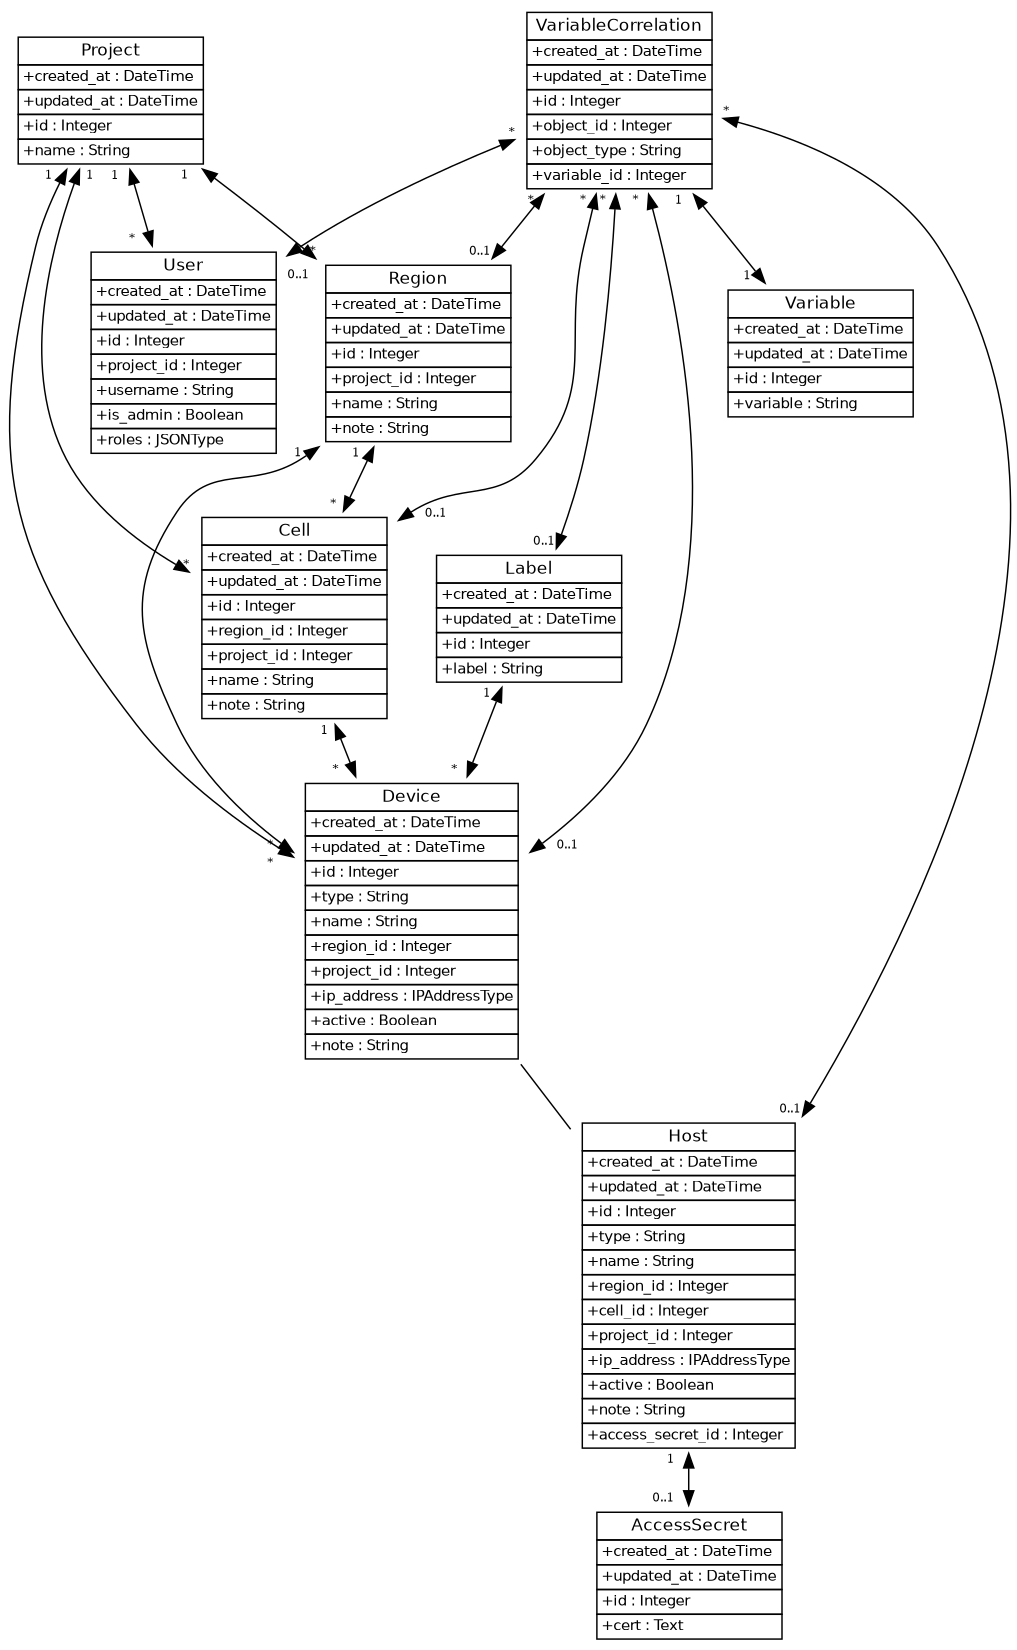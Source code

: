 digraph G
{
    size = "8,11";
    node [shape=plaintext]

    Project [label=<
<TABLE BORDER="0" CELLBORDER="1" CELLSPACING="0">
  <TR><TD><font face="Helvetica" point-size="12">Project</font></TD></TR>
  <TR><TD ALIGN="LEFT"><font face="Helvetica" point-size="10">+created_at : DateTime</font></TD></TR>
  <TR><TD ALIGN="LEFT"><font face="Helvetica" point-size="10">+updated_at : DateTime</font></TD></TR>
  <TR><TD ALIGN="LEFT"><font face="Helvetica" point-size="10">+id : Integer</font></TD></TR>
  <TR><TD ALIGN="LEFT"><font face="Helvetica" point-size="10">+name : String</font></TD></TR>
</TABLE>>];

    Region [label=<
<TABLE BORDER="0" CELLBORDER="1" CELLSPACING="0">
  <TR><TD><font face="Helvetica" point-size="12">Region</font></TD></TR>
  <TR><TD ALIGN="LEFT"><font face="Helvetica" point-size="10">+created_at : DateTime</font></TD></TR>
  <TR><TD ALIGN="LEFT"><font face="Helvetica" point-size="10">+updated_at : DateTime</font></TD></TR>
  <TR><TD ALIGN="LEFT"><font face="Helvetica" point-size="10">+id : Integer</font></TD></TR>
  <TR><TD ALIGN="LEFT"><font face="Helvetica" point-size="10">+project_id : Integer</font></TD></TR>
  <TR><TD ALIGN="LEFT"><font face="Helvetica" point-size="10">+name : String</font></TD></TR>
  <TR><TD ALIGN="LEFT"><font face="Helvetica" point-size="10">+note : String</font></TD></TR>
</TABLE>>];

    User [label=<
<TABLE BORDER="0" CELLBORDER="1" CELLSPACING="0">
  <TR><TD><font face="Helvetica" point-size="12">User</font></TD></TR>
  <TR><TD ALIGN="LEFT"><font face="Helvetica" point-size="10">+created_at : DateTime</font></TD></TR>
  <TR><TD ALIGN="LEFT"><font face="Helvetica" point-size="10">+updated_at : DateTime</font></TD></TR>
  <TR><TD ALIGN="LEFT"><font face="Helvetica" point-size="10">+id : Integer</font></TD></TR>
  <TR><TD ALIGN="LEFT"><font face="Helvetica" point-size="10">+project_id : Integer</font></TD></TR>
  <TR><TD ALIGN="LEFT"><font face="Helvetica" point-size="10">+username : String</font></TD></TR>
  <TR><TD ALIGN="LEFT"><font face="Helvetica" point-size="10">+is_admin : Boolean</font></TD></TR>
  <TR><TD ALIGN="LEFT"><font face="Helvetica" point-size="10">+roles : JSONType</font></TD></TR>
</TABLE>>];

    Cell [label=<
<TABLE BORDER="0" CELLBORDER="1" CELLSPACING="0">
  <TR><TD><font face="Helvetica" point-size="12">Cell</font></TD></TR>
  <TR><TD ALIGN="LEFT"><font face="Helvetica" point-size="10">+created_at : DateTime</font></TD></TR>
  <TR><TD ALIGN="LEFT"><font face="Helvetica" point-size="10">+updated_at : DateTime</font></TD></TR>
  <TR><TD ALIGN="LEFT"><font face="Helvetica" point-size="10">+id : Integer</font></TD></TR>
  <TR><TD ALIGN="LEFT"><font face="Helvetica" point-size="10">+region_id : Integer</font></TD></TR>
  <TR><TD ALIGN="LEFT"><font face="Helvetica" point-size="10">+project_id : Integer</font></TD></TR>
  <TR><TD ALIGN="LEFT"><font face="Helvetica" point-size="10">+name : String</font></TD></TR>
  <TR><TD ALIGN="LEFT"><font face="Helvetica" point-size="10">+note : String</font></TD></TR>
</TABLE>>];

    Device [label=<
<TABLE BORDER="0" CELLBORDER="1" CELLSPACING="0">
  <TR><TD><font face="Helvetica" point-size="12">Device</font></TD></TR>
  <TR><TD ALIGN="LEFT"><font face="Helvetica" point-size="10">+created_at : DateTime</font></TD></TR>
  <TR><TD ALIGN="LEFT"><font face="Helvetica" point-size="10">+updated_at : DateTime</font></TD></TR>
  <TR><TD ALIGN="LEFT"><font face="Helvetica" point-size="10">+id : Integer</font></TD></TR>
  <TR><TD ALIGN="LEFT"><font face="Helvetica" point-size="10">+type : String</font></TD></TR>
  <TR><TD ALIGN="LEFT"><font face="Helvetica" point-size="10">+name : String</font></TD></TR>
  <TR><TD ALIGN="LEFT"><font face="Helvetica" point-size="10">+region_id : Integer</font></TD></TR>
  <TR><TD ALIGN="LEFT"><font face="Helvetica" point-size="10">+project_id : Integer</font></TD></TR>
  <TR><TD ALIGN="LEFT"><font face="Helvetica" point-size="10">+ip_address : IPAddressType</font></TD></TR>
  <TR><TD ALIGN="LEFT"><font face="Helvetica" point-size="10">+active : Boolean</font></TD></TR>
  <TR><TD ALIGN="LEFT"><font face="Helvetica" point-size="10">+note : String</font></TD></TR>
</TABLE>>];

    Label [label=<
<TABLE BORDER="0" CELLBORDER="1" CELLSPACING="0">
  <TR><TD><font face="Helvetica" point-size="12">Label</font></TD></TR>
  <TR><TD ALIGN="LEFT"><font face="Helvetica" point-size="10">+created_at : DateTime</font></TD></TR>
  <TR><TD ALIGN="LEFT"><font face="Helvetica" point-size="10">+updated_at : DateTime</font></TD></TR>
  <TR><TD ALIGN="LEFT"><font face="Helvetica" point-size="10">+id : Integer</font></TD></TR>
  <TR><TD ALIGN="LEFT"><font face="Helvetica" point-size="10">+label : String</font></TD></TR>
</TABLE>>];

    Host [label=<
<TABLE BORDER="0" CELLBORDER="1" CELLSPACING="0">
  <TR><TD><font face="Helvetica" point-size="12">Host</font></TD></TR>
  <TR><TD ALIGN="LEFT"><font face="Helvetica" point-size="10">+created_at : DateTime</font></TD></TR>
  <TR><TD ALIGN="LEFT"><font face="Helvetica" point-size="10">+updated_at : DateTime</font></TD></TR>
  <TR><TD ALIGN="LEFT"><font face="Helvetica" point-size="10">+id : Integer</font></TD></TR>
  <TR><TD ALIGN="LEFT"><font face="Helvetica" point-size="10">+type : String</font></TD></TR>
  <TR><TD ALIGN="LEFT"><font face="Helvetica" point-size="10">+name : String</font></TD></TR>
  <TR><TD ALIGN="LEFT"><font face="Helvetica" point-size="10">+region_id : Integer</font></TD></TR>
  <TR><TD ALIGN="LEFT"><font face="Helvetica" point-size="10">+cell_id : Integer</font></TD></TR>
  <TR><TD ALIGN="LEFT"><font face="Helvetica" point-size="10">+project_id : Integer</font></TD></TR>
  <TR><TD ALIGN="LEFT"><font face="Helvetica" point-size="10">+ip_address : IPAddressType</font></TD></TR>
  <TR><TD ALIGN="LEFT"><font face="Helvetica" point-size="10">+active : Boolean</font></TD></TR>
  <TR><TD ALIGN="LEFT"><font face="Helvetica" point-size="10">+note : String</font></TD></TR>
  <TR><TD ALIGN="LEFT"><font face="Helvetica" point-size="10">+access_secret_id : Integer</font></TD></TR>
</TABLE>>];

    AccessSecret [label=<
<TABLE BORDER="0" CELLBORDER="1" CELLSPACING="0">
  <TR><TD><font face="Helvetica" point-size="12">AccessSecret</font></TD></TR>
  <TR><TD ALIGN="LEFT"><font face="Helvetica" point-size="10">+created_at : DateTime</font></TD></TR>
  <TR><TD ALIGN="LEFT"><font face="Helvetica" point-size="10">+updated_at : DateTime</font></TD></TR>
  <TR><TD ALIGN="LEFT"><font face="Helvetica" point-size="10">+id : Integer</font></TD></TR>
  <TR><TD ALIGN="LEFT"><font face="Helvetica" point-size="10">+cert : Text</font></TD></TR>
</TABLE>>];

    VariableCorrelation [label=<
<TABLE BORDER="0" CELLBORDER="1" CELLSPACING="0">
  <TR><TD><font face="Helvetica" point-size="12">VariableCorrelation</font></TD></TR>
  <TR><TD ALIGN="LEFT"><font face="Helvetica" point-size="10">+created_at : DateTime</font></TD></TR>
  <TR><TD ALIGN="LEFT"><font face="Helvetica" point-size="10">+updated_at : DateTime</font></TD></TR>
  <TR><TD ALIGN="LEFT"><font face="Helvetica" point-size="10">+id : Integer</font></TD></TR>
  <TR><TD ALIGN="LEFT"><font face="Helvetica" point-size="10">+object_id : Integer</font></TD></TR>
  <TR><TD ALIGN="LEFT"><font face="Helvetica" point-size="10">+object_type : String</font></TD></TR>
  <TR><TD ALIGN="LEFT"><font face="Helvetica" point-size="10">+variable_id : Integer</font></TD></TR>
</TABLE>>];

    Variable [label=<
<TABLE BORDER="0" CELLBORDER="1" CELLSPACING="0">
  <TR><TD><font face="Helvetica" point-size="12">Variable</font></TD></TR>
  <TR><TD ALIGN="LEFT"><font face="Helvetica" point-size="10">+created_at : DateTime</font></TD></TR>
  <TR><TD ALIGN="LEFT"><font face="Helvetica" point-size="10">+updated_at : DateTime</font></TD></TR>
  <TR><TD ALIGN="LEFT"><font face="Helvetica" point-size="10">+id : Integer</font></TD></TR>
  <TR><TD ALIGN="LEFT"><font face="Helvetica" point-size="10">+variable : String</font></TD></TR>
</TABLE>>];

    Project -> Region [dir=both headlabel="    *" fontsize="8" taillabel="1    "];
    Project -> User [dir=both  headlabel="*     " fontsize="8"  taillabel="1   "];
    Project -> Cell [dir=both  headlabel="    *" fontsize="8"  taillabel="&nbsp; 1"];
    Region -> Cell [dir=both  headlabel="*  " fontsize="8"  taillabel="1    "];
    Project -> Device [dir=both  headlabel="*      " fontsize="8"  taillabel="1    "];
    Region -> Device [dir=both  headlabel="*      " fontsize="8"  taillabel="1     "];
    Cell -> Device [dir=both  headlabel="*     " fontsize="8"  taillabel="1  "];
    Label -> Device [dir=both  headlabel="*   " fontsize="8"  taillabel="1   "];
    Device -> Host [dir=none];
    Host -> AccessSecret [dir=both headlabel="0..1    " fontsize="8" taillabel="1    "];    
    VariableCorrelation -> Variable [dir=both headlabel="1    " fontsize="8" taillabel="1   "];
    VariableCorrelation -> Region [dir=both headlabel="        0..1" fontsize="8" taillabel="*   "];
    VariableCorrelation -> Cell [dir=both headlabel="        0..1" fontsize="8" taillabel="*   "];
    VariableCorrelation -> Device [dir=both headlabel="        0..1" fontsize="8" taillabel="*   "];
    VariableCorrelation -> Label [dir=both headlabel="        0..1" fontsize="8" taillabel="*   "];
    VariableCorrelation -> User [dir=both headlabel="&nbsp;\n0..1" fontsize="8" taillabel="*"];
    VariableCorrelation -> Host [dir=both headlabel="        0..1" fontsize="8" taillabel= "*       "];

    
}